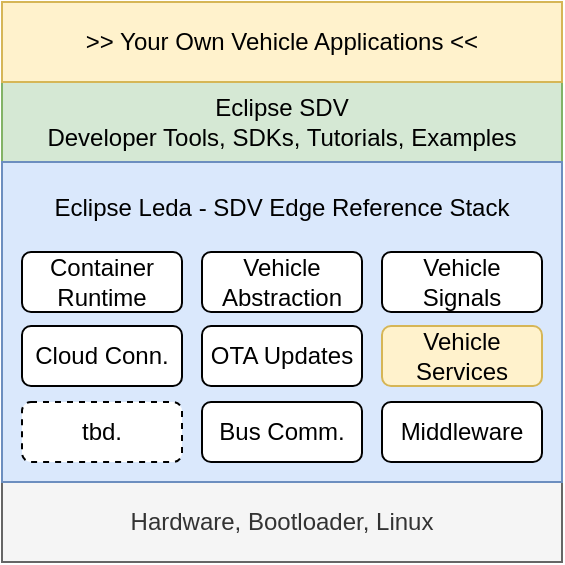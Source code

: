 <mxfile>
    <diagram id="2ntPOdel0BiPXLyhoWaZ" name="Page-1">
        <mxGraphModel dx="999" dy="623" grid="1" gridSize="10" guides="1" tooltips="1" connect="1" arrows="1" fold="1" page="1" pageScale="1" pageWidth="850" pageHeight="1100" math="0" shadow="0">
            <root>
                <mxCell id="0"/>
                <mxCell id="1" parent="0"/>
                <mxCell id="2" value="Hardware, Bootloader, Linux" style="rounded=0;whiteSpace=wrap;html=1;fillColor=#f5f5f5;fontColor=#333333;strokeColor=#666666;" vertex="1" parent="1">
                    <mxGeometry x="120" y="280" width="280" height="40" as="geometry"/>
                </mxCell>
                <mxCell id="9" value="Eclipse SDV&lt;br&gt;Developer Tools, SDKs, Tutorials, Examples" style="rounded=0;whiteSpace=wrap;html=1;fillColor=#d5e8d4;strokeColor=#82b366;" vertex="1" parent="1">
                    <mxGeometry x="120" y="80" width="280" height="40" as="geometry"/>
                </mxCell>
                <mxCell id="10" value="Eclipse Leda - SDV Edge Reference Stack&lt;br&gt;&lt;br&gt;&lt;br&gt;&lt;br&gt;&lt;br&gt;&lt;br&gt;&lt;br&gt;&lt;br&gt;&lt;br&gt;" style="rounded=0;whiteSpace=wrap;html=1;fillColor=#dae8fc;strokeColor=#6c8ebf;" vertex="1" parent="1">
                    <mxGeometry x="120" y="120" width="280" height="160" as="geometry"/>
                </mxCell>
                <mxCell id="12" value="&amp;gt;&amp;gt; Your Own Vehicle Applications &amp;lt;&amp;lt;" style="rounded=0;whiteSpace=wrap;html=1;fillColor=#fff2cc;strokeColor=#d6b656;" vertex="1" parent="1">
                    <mxGeometry x="120" y="40" width="280" height="40" as="geometry"/>
                </mxCell>
                <mxCell id="15" value="Container&lt;br&gt;Runtime" style="rounded=1;whiteSpace=wrap;html=1;" vertex="1" parent="1">
                    <mxGeometry x="130" y="165" width="80" height="30" as="geometry"/>
                </mxCell>
                <mxCell id="16" value="Vehicle&lt;br&gt;Abstraction" style="rounded=1;whiteSpace=wrap;html=1;" vertex="1" parent="1">
                    <mxGeometry x="220" y="165" width="80" height="30" as="geometry"/>
                </mxCell>
                <mxCell id="17" value="Vehicle&lt;br&gt;Signals" style="rounded=1;whiteSpace=wrap;html=1;" vertex="1" parent="1">
                    <mxGeometry x="310" y="165" width="80" height="30" as="geometry"/>
                </mxCell>
                <mxCell id="18" value="Cloud Conn." style="rounded=1;whiteSpace=wrap;html=1;" vertex="1" parent="1">
                    <mxGeometry x="130" y="202" width="80" height="30" as="geometry"/>
                </mxCell>
                <mxCell id="19" value="tbd." style="rounded=1;whiteSpace=wrap;html=1;dashed=1;" vertex="1" parent="1">
                    <mxGeometry x="130" y="240" width="80" height="30" as="geometry"/>
                </mxCell>
                <mxCell id="20" value="OTA Updates" style="rounded=1;whiteSpace=wrap;html=1;" vertex="1" parent="1">
                    <mxGeometry x="220" y="202" width="80" height="30" as="geometry"/>
                </mxCell>
                <mxCell id="21" value="Vehicle&lt;br&gt;Services" style="rounded=1;whiteSpace=wrap;html=1;fillColor=#fff2cc;strokeColor=#d6b656;" vertex="1" parent="1">
                    <mxGeometry x="310" y="202" width="80" height="30" as="geometry"/>
                </mxCell>
                <mxCell id="22" value="Bus Comm." style="rounded=1;whiteSpace=wrap;html=1;" vertex="1" parent="1">
                    <mxGeometry x="220" y="240" width="80" height="30" as="geometry"/>
                </mxCell>
                <mxCell id="23" value="Middleware" style="rounded=1;whiteSpace=wrap;html=1;" vertex="1" parent="1">
                    <mxGeometry x="310" y="240" width="80" height="30" as="geometry"/>
                </mxCell>
            </root>
        </mxGraphModel>
    </diagram>
</mxfile>